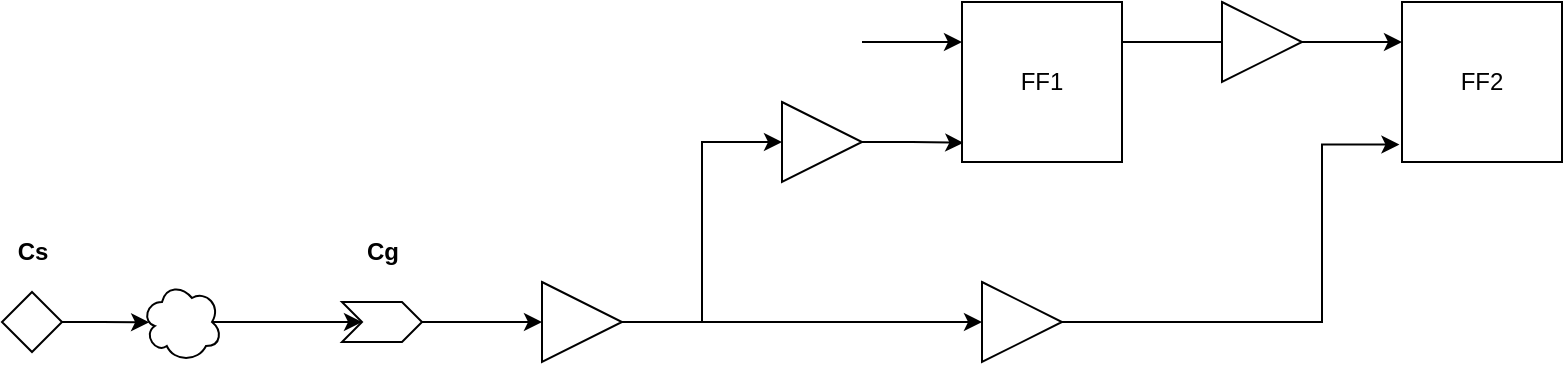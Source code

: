 <mxfile version="26.1.3">
  <diagram name="Page-1" id="D4laDxtTlfIjhpExN0gS">
    <mxGraphModel dx="926" dy="493" grid="1" gridSize="10" guides="1" tooltips="1" connect="1" arrows="1" fold="1" page="1" pageScale="1" pageWidth="1600" pageHeight="900" math="0" shadow="0">
      <root>
        <mxCell id="0" />
        <mxCell id="1" parent="0" />
        <mxCell id="2lYjjqfwjOvLe_Hyz_DH-11" style="edgeStyle=orthogonalEdgeStyle;rounded=0;orthogonalLoop=1;jettySize=auto;html=1;exitX=1;exitY=0.5;exitDx=0;exitDy=0;entryX=0;entryY=0.5;entryDx=0;entryDy=0;" edge="1" parent="1" source="2lYjjqfwjOvLe_Hyz_DH-1" target="2lYjjqfwjOvLe_Hyz_DH-10">
          <mxGeometry relative="1" as="geometry" />
        </mxCell>
        <mxCell id="2lYjjqfwjOvLe_Hyz_DH-1" value="" style="shape=step;perimeter=stepPerimeter;whiteSpace=wrap;html=1;fixedSize=1;size=10;" vertex="1" parent="1">
          <mxGeometry x="200" y="530" width="40" height="20" as="geometry" />
        </mxCell>
        <mxCell id="2lYjjqfwjOvLe_Hyz_DH-19" style="edgeStyle=orthogonalEdgeStyle;rounded=0;orthogonalLoop=1;jettySize=auto;html=1;exitX=1;exitY=0.25;exitDx=0;exitDy=0;" edge="1" parent="1" source="2lYjjqfwjOvLe_Hyz_DH-2">
          <mxGeometry relative="1" as="geometry">
            <mxPoint x="660" y="400" as="targetPoint" />
          </mxGeometry>
        </mxCell>
        <mxCell id="2lYjjqfwjOvLe_Hyz_DH-2" value="FF1" style="whiteSpace=wrap;html=1;aspect=fixed;" vertex="1" parent="1">
          <mxGeometry x="510" y="380" width="80" height="80" as="geometry" />
        </mxCell>
        <mxCell id="2lYjjqfwjOvLe_Hyz_DH-3" value="FF2" style="whiteSpace=wrap;html=1;aspect=fixed;" vertex="1" parent="1">
          <mxGeometry x="730" y="380" width="80" height="80" as="geometry" />
        </mxCell>
        <mxCell id="2lYjjqfwjOvLe_Hyz_DH-7" style="edgeStyle=orthogonalEdgeStyle;rounded=0;orthogonalLoop=1;jettySize=auto;html=1;exitX=1;exitY=0.5;exitDx=0;exitDy=0;entryX=0.089;entryY=0.504;entryDx=0;entryDy=0;entryPerimeter=0;" edge="1" parent="1" source="2lYjjqfwjOvLe_Hyz_DH-5" target="2lYjjqfwjOvLe_Hyz_DH-6">
          <mxGeometry relative="1" as="geometry" />
        </mxCell>
        <mxCell id="2lYjjqfwjOvLe_Hyz_DH-5" value="" style="rhombus;whiteSpace=wrap;html=1;" vertex="1" parent="1">
          <mxGeometry x="30" y="525" width="30" height="30" as="geometry" />
        </mxCell>
        <mxCell id="2lYjjqfwjOvLe_Hyz_DH-8" style="edgeStyle=orthogonalEdgeStyle;rounded=0;orthogonalLoop=1;jettySize=auto;html=1;exitX=0.875;exitY=0.5;exitDx=0;exitDy=0;exitPerimeter=0;entryX=0;entryY=0.5;entryDx=0;entryDy=0;" edge="1" parent="1" source="2lYjjqfwjOvLe_Hyz_DH-6" target="2lYjjqfwjOvLe_Hyz_DH-1">
          <mxGeometry relative="1" as="geometry" />
        </mxCell>
        <mxCell id="2lYjjqfwjOvLe_Hyz_DH-6" value="" style="ellipse;shape=cloud;whiteSpace=wrap;html=1;" vertex="1" parent="1">
          <mxGeometry x="100" y="520" width="40" height="40" as="geometry" />
        </mxCell>
        <mxCell id="2lYjjqfwjOvLe_Hyz_DH-13" style="edgeStyle=orthogonalEdgeStyle;rounded=0;orthogonalLoop=1;jettySize=auto;html=1;exitX=1;exitY=0.5;exitDx=0;exitDy=0;entryX=0;entryY=0.5;entryDx=0;entryDy=0;" edge="1" parent="1" source="2lYjjqfwjOvLe_Hyz_DH-10" target="2lYjjqfwjOvLe_Hyz_DH-12">
          <mxGeometry relative="1" as="geometry">
            <Array as="points">
              <mxPoint x="380" y="540" />
              <mxPoint x="380" y="450" />
            </Array>
          </mxGeometry>
        </mxCell>
        <mxCell id="2lYjjqfwjOvLe_Hyz_DH-17" style="edgeStyle=orthogonalEdgeStyle;rounded=0;orthogonalLoop=1;jettySize=auto;html=1;exitX=1;exitY=0.5;exitDx=0;exitDy=0;entryX=0;entryY=0.5;entryDx=0;entryDy=0;" edge="1" parent="1" source="2lYjjqfwjOvLe_Hyz_DH-10" target="2lYjjqfwjOvLe_Hyz_DH-16">
          <mxGeometry relative="1" as="geometry" />
        </mxCell>
        <mxCell id="2lYjjqfwjOvLe_Hyz_DH-10" value="" style="triangle;whiteSpace=wrap;html=1;" vertex="1" parent="1">
          <mxGeometry x="300" y="520" width="40" height="40" as="geometry" />
        </mxCell>
        <mxCell id="2lYjjqfwjOvLe_Hyz_DH-12" value="" style="triangle;whiteSpace=wrap;html=1;" vertex="1" parent="1">
          <mxGeometry x="420" y="430" width="40" height="40" as="geometry" />
        </mxCell>
        <mxCell id="2lYjjqfwjOvLe_Hyz_DH-15" style="edgeStyle=orthogonalEdgeStyle;rounded=0;orthogonalLoop=1;jettySize=auto;html=1;exitX=1;exitY=0.5;exitDx=0;exitDy=0;entryX=0.008;entryY=0.88;entryDx=0;entryDy=0;entryPerimeter=0;" edge="1" parent="1" source="2lYjjqfwjOvLe_Hyz_DH-12" target="2lYjjqfwjOvLe_Hyz_DH-2">
          <mxGeometry relative="1" as="geometry" />
        </mxCell>
        <mxCell id="2lYjjqfwjOvLe_Hyz_DH-16" value="" style="triangle;whiteSpace=wrap;html=1;" vertex="1" parent="1">
          <mxGeometry x="520" y="520" width="40" height="40" as="geometry" />
        </mxCell>
        <mxCell id="2lYjjqfwjOvLe_Hyz_DH-18" style="edgeStyle=orthogonalEdgeStyle;rounded=0;orthogonalLoop=1;jettySize=auto;html=1;exitX=1;exitY=0.5;exitDx=0;exitDy=0;entryX=-0.016;entryY=0.891;entryDx=0;entryDy=0;entryPerimeter=0;" edge="1" parent="1" source="2lYjjqfwjOvLe_Hyz_DH-16" target="2lYjjqfwjOvLe_Hyz_DH-3">
          <mxGeometry relative="1" as="geometry">
            <Array as="points">
              <mxPoint x="690" y="540" />
              <mxPoint x="690" y="451" />
            </Array>
          </mxGeometry>
        </mxCell>
        <mxCell id="2lYjjqfwjOvLe_Hyz_DH-21" style="edgeStyle=orthogonalEdgeStyle;rounded=0;orthogonalLoop=1;jettySize=auto;html=1;exitX=1;exitY=0.5;exitDx=0;exitDy=0;entryX=0;entryY=0.25;entryDx=0;entryDy=0;" edge="1" parent="1" source="2lYjjqfwjOvLe_Hyz_DH-20" target="2lYjjqfwjOvLe_Hyz_DH-3">
          <mxGeometry relative="1" as="geometry" />
        </mxCell>
        <mxCell id="2lYjjqfwjOvLe_Hyz_DH-20" value="" style="triangle;whiteSpace=wrap;html=1;" vertex="1" parent="1">
          <mxGeometry x="640" y="380" width="40" height="40" as="geometry" />
        </mxCell>
        <mxCell id="2lYjjqfwjOvLe_Hyz_DH-23" value="" style="endArrow=classic;html=1;rounded=0;entryX=0;entryY=0.25;entryDx=0;entryDy=0;" edge="1" parent="1" target="2lYjjqfwjOvLe_Hyz_DH-2">
          <mxGeometry width="50" height="50" relative="1" as="geometry">
            <mxPoint x="460" y="400" as="sourcePoint" />
            <mxPoint x="510" y="370" as="targetPoint" />
          </mxGeometry>
        </mxCell>
        <mxCell id="2lYjjqfwjOvLe_Hyz_DH-24" value="Cs" style="text;strokeColor=none;fillColor=none;html=1;fontSize=12;fontStyle=1;verticalAlign=middle;align=center;" vertex="1" parent="1">
          <mxGeometry x="32.5" y="490" width="25" height="30" as="geometry" />
        </mxCell>
        <mxCell id="2lYjjqfwjOvLe_Hyz_DH-25" value="Cg" style="text;strokeColor=none;fillColor=none;html=1;fontSize=12;fontStyle=1;verticalAlign=middle;align=center;" vertex="1" parent="1">
          <mxGeometry x="207.5" y="490" width="25" height="30" as="geometry" />
        </mxCell>
      </root>
    </mxGraphModel>
  </diagram>
</mxfile>
